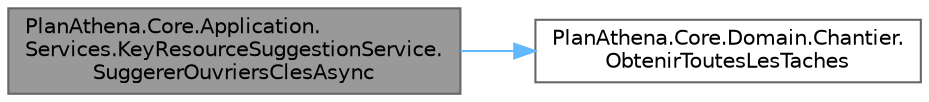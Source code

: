 digraph "PlanAthena.Core.Application.Services.KeyResourceSuggestionService.SuggererOuvriersClesAsync"
{
 // LATEX_PDF_SIZE
  bgcolor="transparent";
  edge [fontname=Helvetica,fontsize=10,labelfontname=Helvetica,labelfontsize=10];
  node [fontname=Helvetica,fontsize=10,shape=box,height=0.2,width=0.4];
  rankdir="LR";
  Node1 [id="Node000001",label="PlanAthena.Core.Application.\lServices.KeyResourceSuggestionService.\lSuggererOuvriersClesAsync",height=0.2,width=0.4,color="gray40", fillcolor="grey60", style="filled", fontcolor="black",tooltip="Suggère des ouvriers clés pour le chantier en se basant sur la charge de travail et la rareté des com..."];
  Node1 -> Node2 [id="edge1_Node000001_Node000002",color="steelblue1",style="solid",tooltip=" "];
  Node2 [id="Node000002",label="PlanAthena.Core.Domain.Chantier.\lObtenirToutesLesTaches",height=0.2,width=0.4,color="grey40", fillcolor="white", style="filled",URL="$class_plan_athena_1_1_core_1_1_domain_1_1_chantier.html#a6e269d9bdd8c78a832b5bb14d855585c",tooltip=" "];
}
